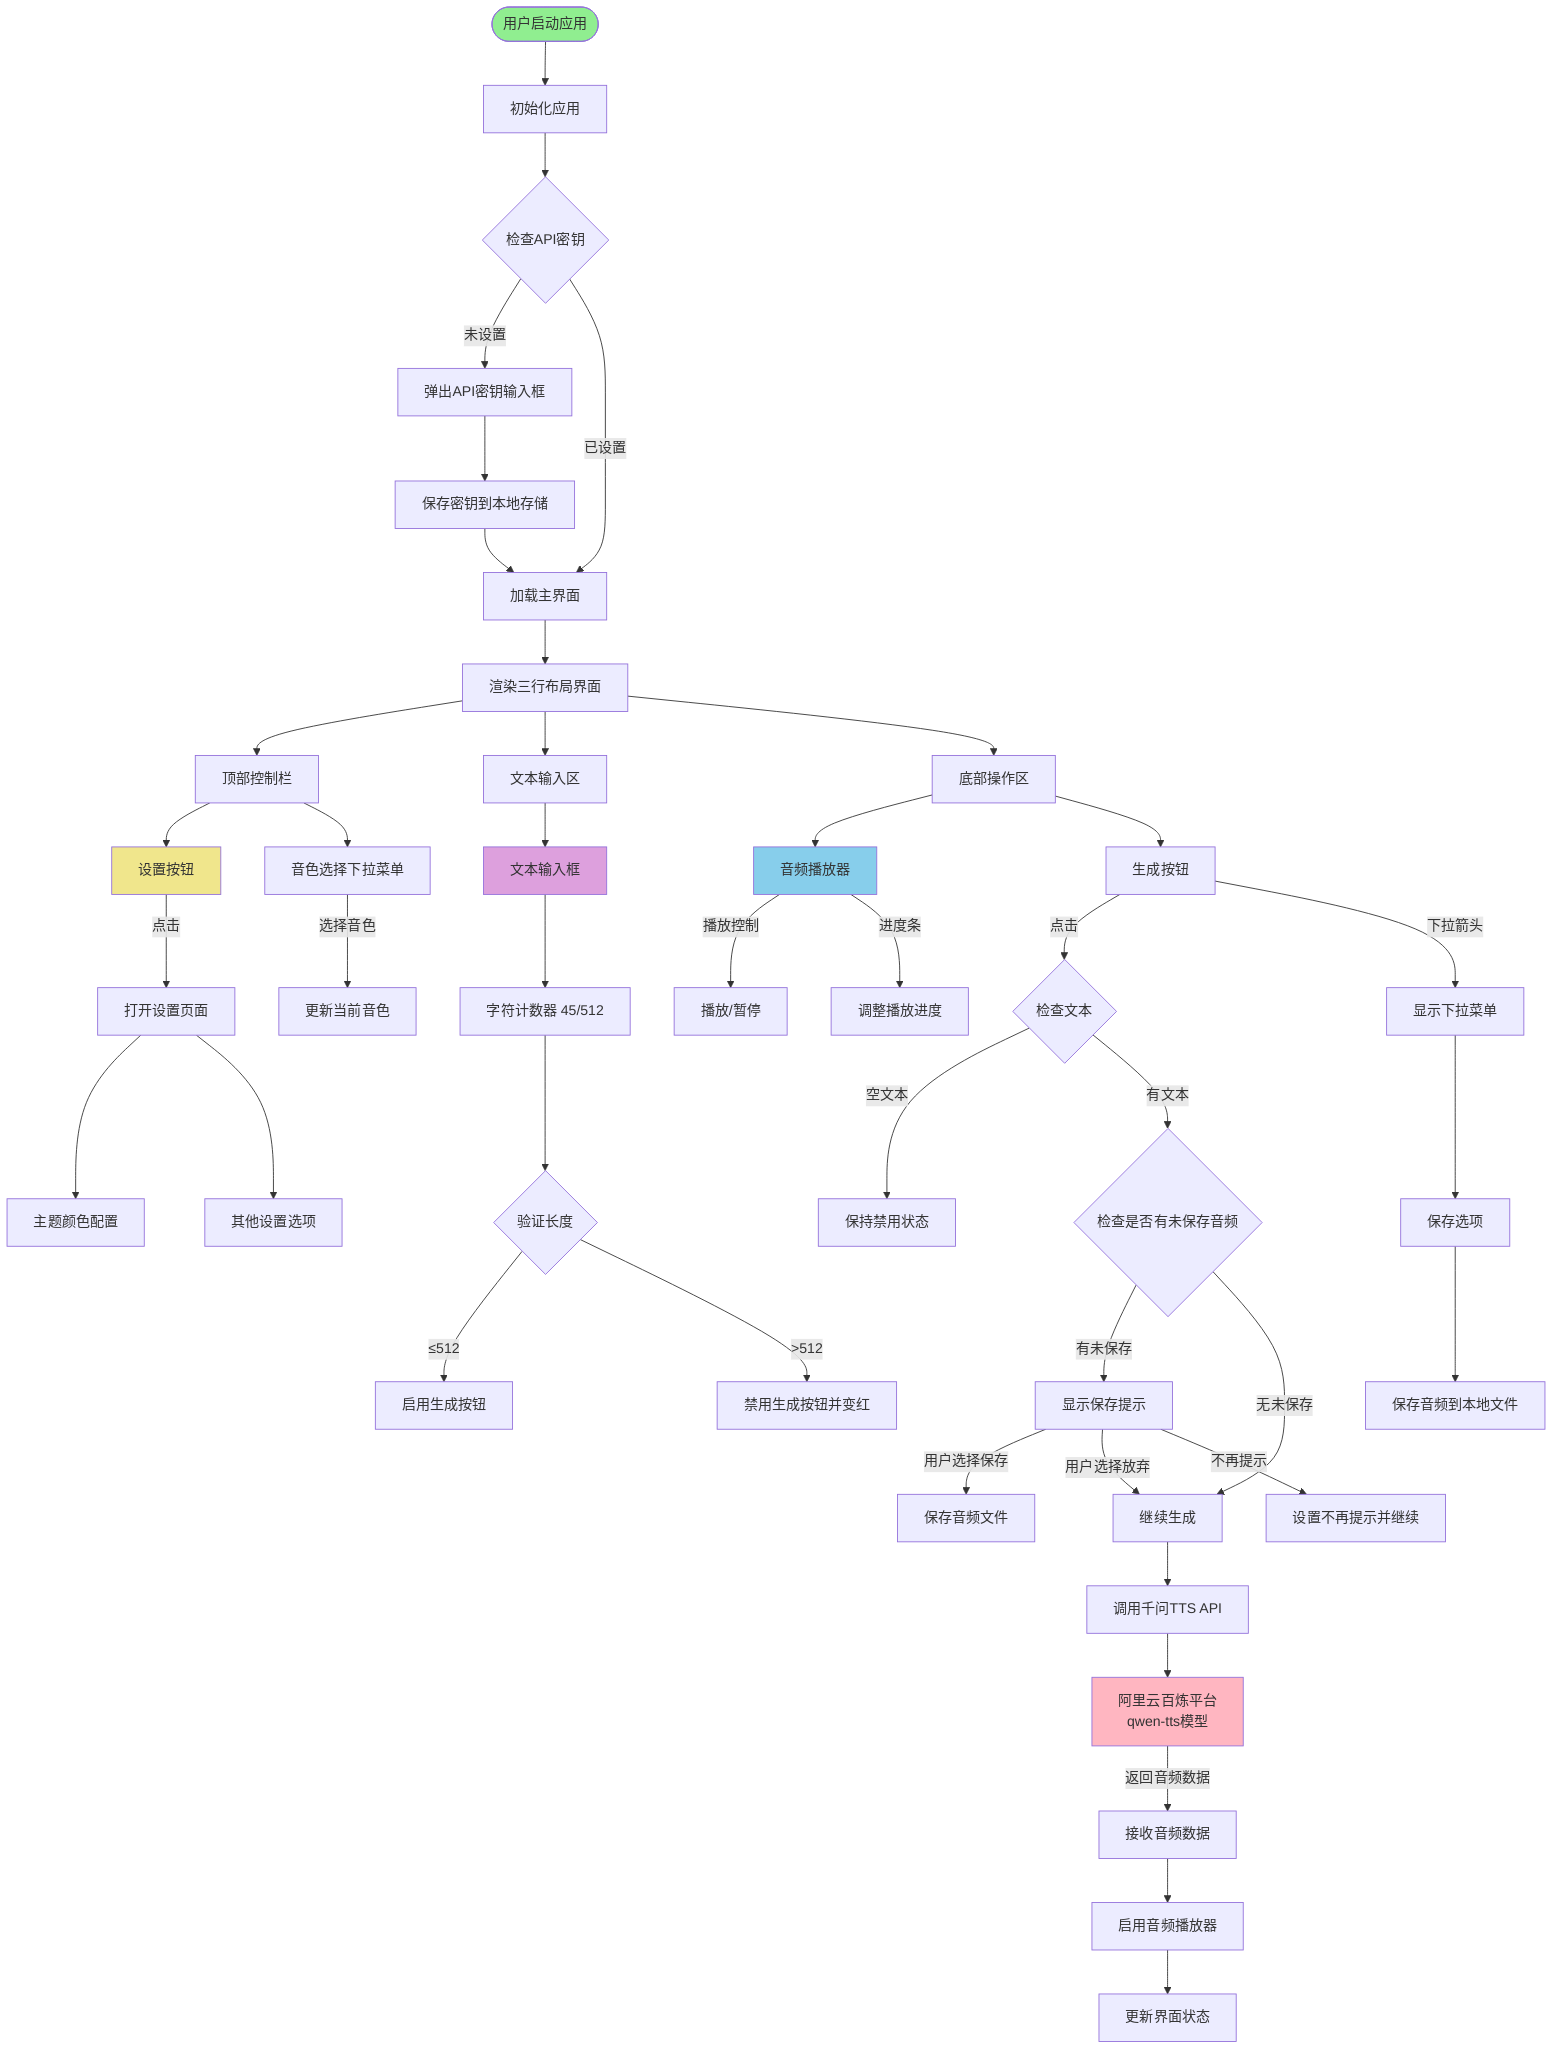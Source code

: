 graph TD
    Start([用户启动应用]) --> Init[初始化应用]
    Init --> CheckKey{检查API密钥}
    
    CheckKey -->|未设置| PromptKey[弹出API密钥输入框]
    CheckKey -->|已设置| LoadApp[加载主界面]
    
    PromptKey --> SaveKey[保存密钥到本地存储]
    SaveKey --> LoadApp
    
    LoadApp --> RenderUI[渲染三行布局界面]
    
    RenderUI --> TopRow[顶部控制栏]
    RenderUI --> MiddleRow[文本输入区]
    RenderUI --> BottomRow[底部操作区]
    
    TopRow --> SettingsBtn[设置按钮]
    TopRow --> VoiceSelect[音色选择下拉菜单]
    
    MiddleRow --> TextInput[文本输入框]
    TextInput --> CharCounter[字符计数器 45/512]
    CharCounter --> ValidateLength{验证长度}
    ValidateLength -->|≤512| EnableGen[启用生成按钮]
    ValidateLength -->|>512| DisableGen[禁用生成按钮并变红]
    
    BottomRow --> AudioPlayer[音频播放器]
    BottomRow --> GenButton[生成按钮]
    
    GenButton -->|点击| CheckText{检查文本}
    CheckText -->|空文本| DisableAction[保持禁用状态]
    CheckText -->|有文本| CheckAudio{检查是否有未保存音频}
    
    CheckAudio -->|有未保存| ShowSavePrompt[显示保存提示]
    ShowSavePrompt -->|用户选择保存| SaveAudio[保存音频文件]
    ShowSavePrompt -->|用户选择放弃| ProceedGen[继续生成]
    ShowSavePrompt -->|不再提示| SetNoPrompt[设置不再提示并继续]
    
    CheckAudio -->|无未保存| ProceedGen
    
    ProceedGen --> CallAPI[调用千问TTS API]
    CallAPI --> API[阿里云百炼平台<br>qwen-tts模型]
    
    API -->|返回音频数据| ReceiveAudio[接收音频数据]
    ReceiveAudio --> EnablePlayer[启用音频播放器]
    EnablePlayer --> UpdateUI[更新界面状态]
    
    SettingsBtn -->|点击| OpenSettings[打开设置页面]
    OpenSettings --> ThemeConfig[主题颜色配置]
    OpenSettings --> OtherSettings[其他设置选项]
    
    VoiceSelect -->|选择音色| UpdateVoice[更新当前音色]
    
    AudioPlayer -->|播放控制| PlayPause[播放/暂停]
    AudioPlayer -->|进度条| Seek[调整播放进度]
    
    GenButton -->|下拉箭头| ShowDropdown[显示下拉菜单]
    ShowDropdown --> SaveOption[保存选项]
    SaveOption --> SaveFile[保存音频到本地文件]
    
    style Start fill:#90EE90
    style API fill:#FFB6C1
    style AudioPlayer fill:#87CEEB
    style TextInput fill:#DDA0DD
    style SettingsBtn fill:#F0E68C